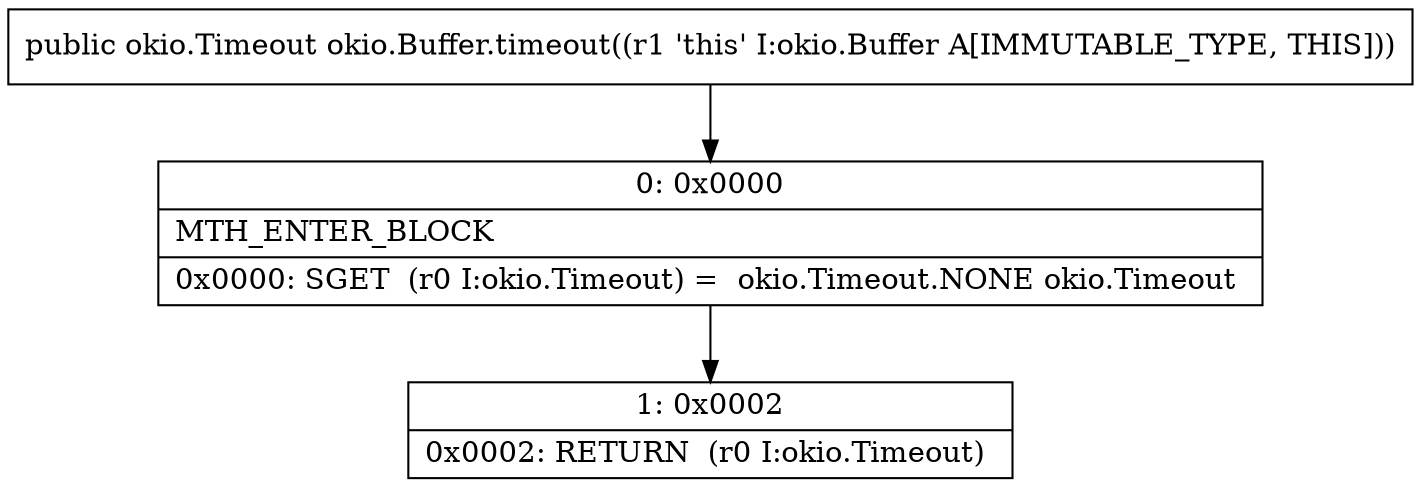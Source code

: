 digraph "CFG forokio.Buffer.timeout()Lokio\/Timeout;" {
Node_0 [shape=record,label="{0\:\ 0x0000|MTH_ENTER_BLOCK\l|0x0000: SGET  (r0 I:okio.Timeout) =  okio.Timeout.NONE okio.Timeout \l}"];
Node_1 [shape=record,label="{1\:\ 0x0002|0x0002: RETURN  (r0 I:okio.Timeout) \l}"];
MethodNode[shape=record,label="{public okio.Timeout okio.Buffer.timeout((r1 'this' I:okio.Buffer A[IMMUTABLE_TYPE, THIS])) }"];
MethodNode -> Node_0;
Node_0 -> Node_1;
}

